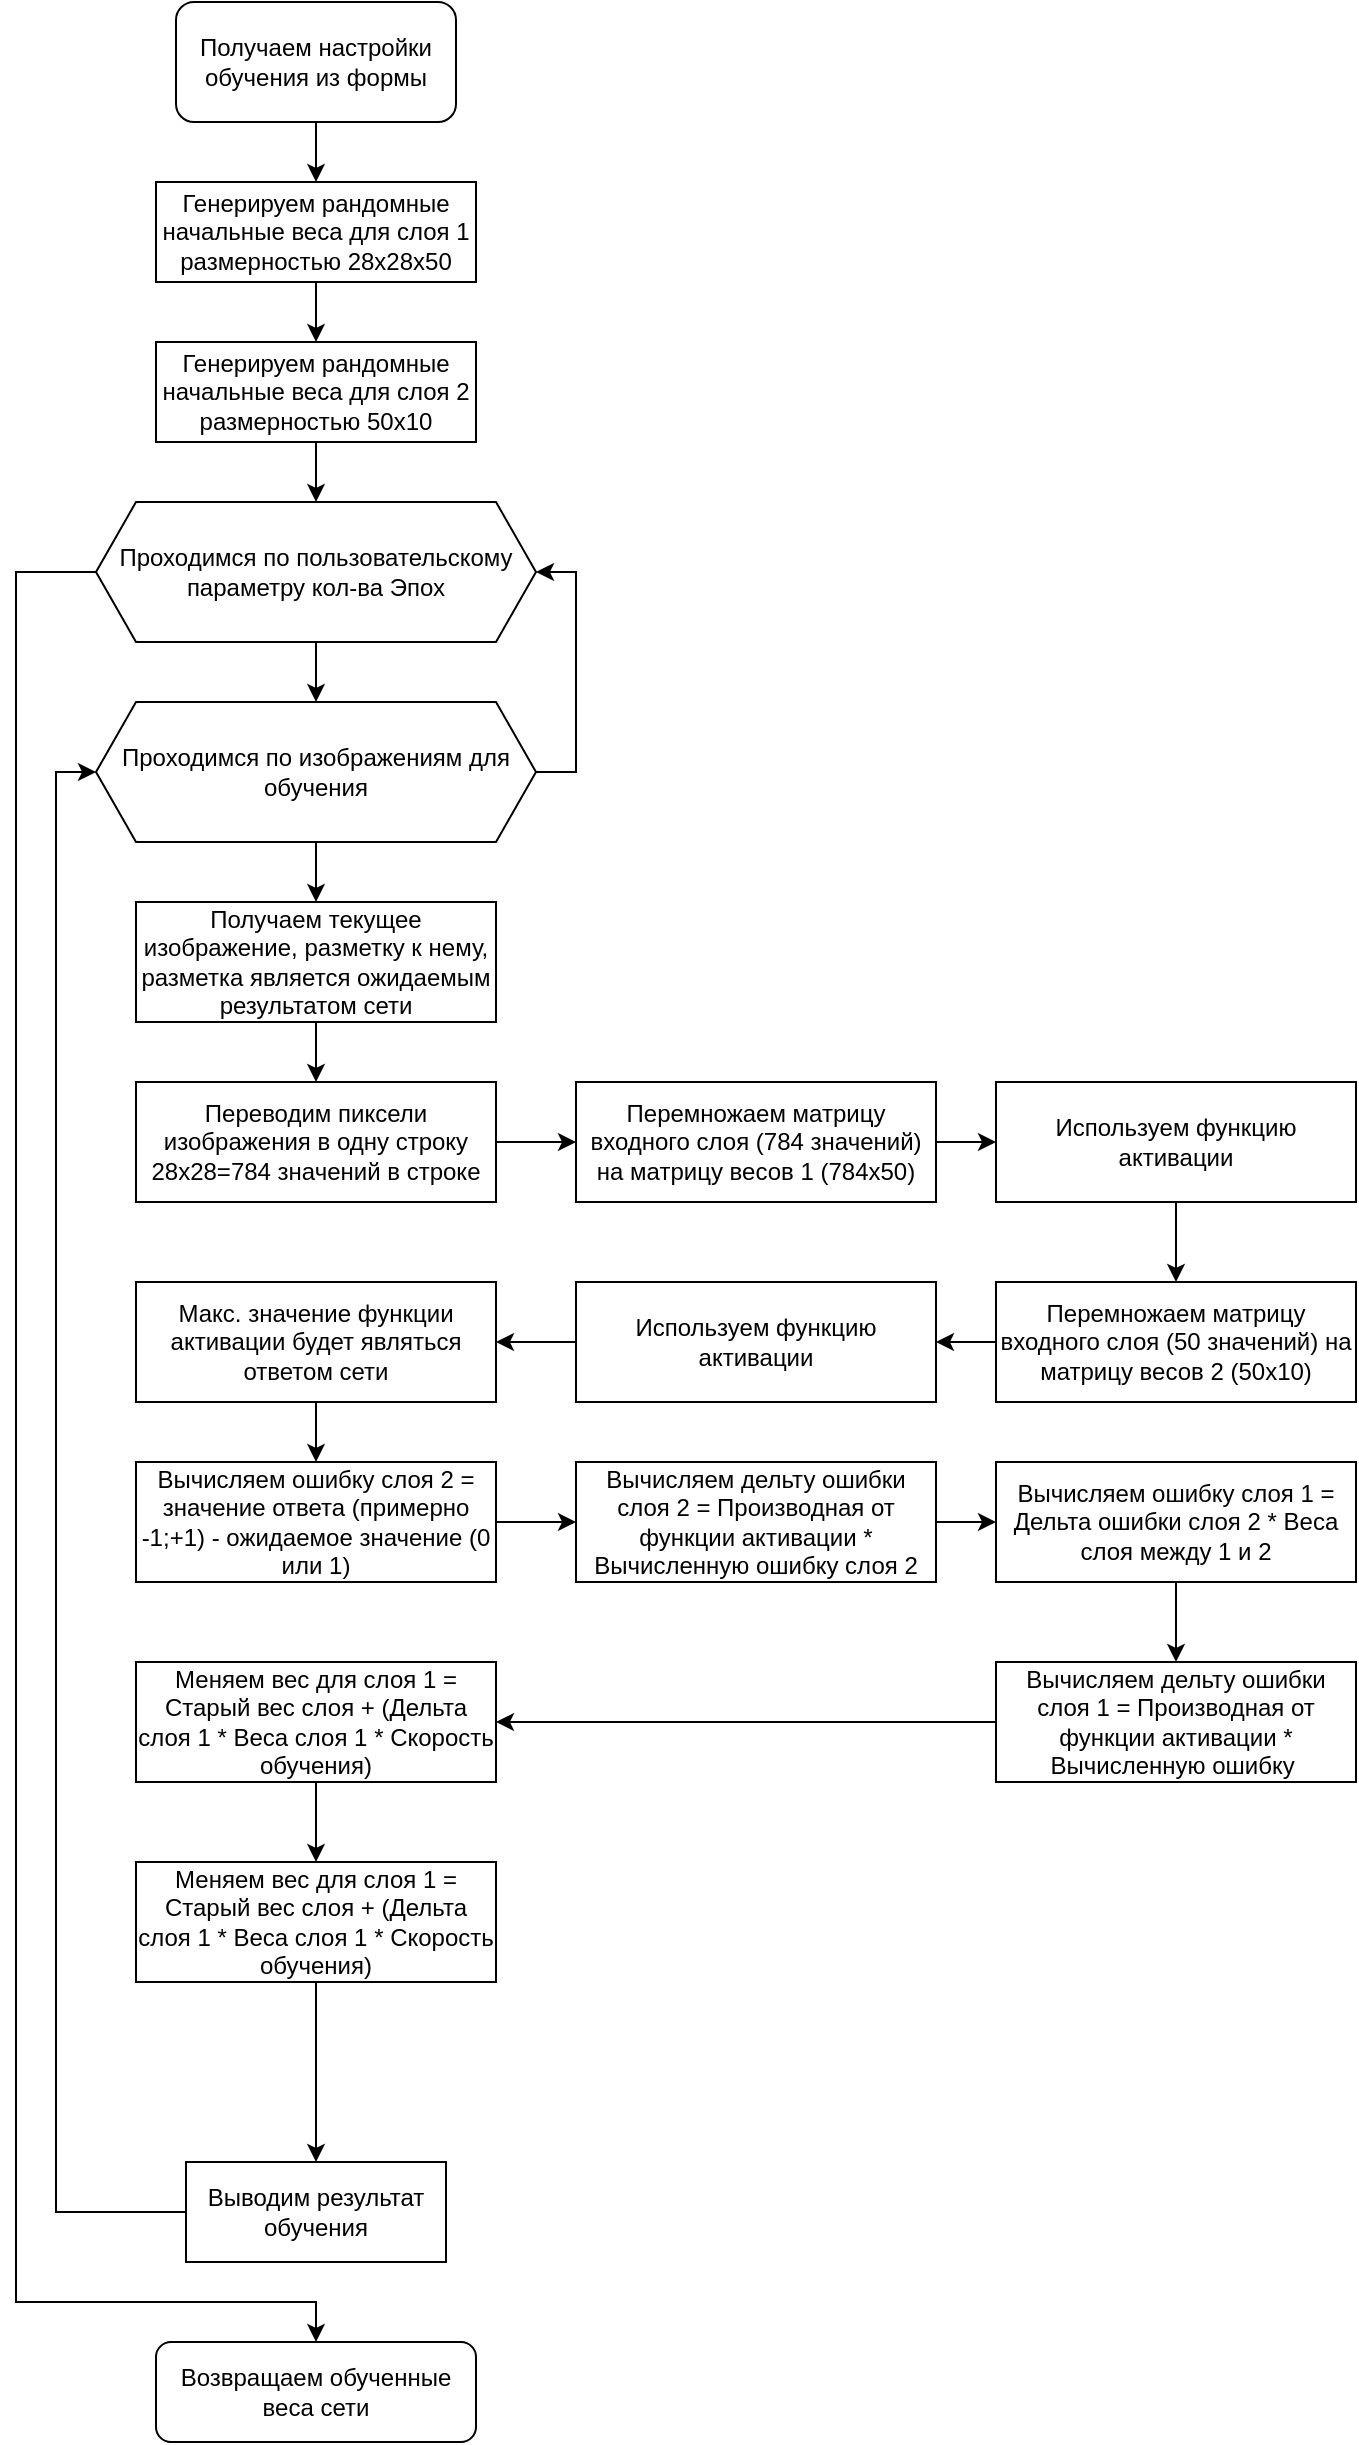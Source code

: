 <mxfile version="21.3.8" type="device">
  <diagram name="Страница 1" id="TB-QfNqUPNXfPgCj6M0s">
    <mxGraphModel dx="1290" dy="567" grid="1" gridSize="10" guides="1" tooltips="1" connect="1" arrows="1" fold="1" page="1" pageScale="1" pageWidth="3300" pageHeight="4681" math="0" shadow="0">
      <root>
        <mxCell id="0" />
        <mxCell id="1" parent="0" />
        <mxCell id="ySOe52zMafPQUvARHLGS-3" style="edgeStyle=orthogonalEdgeStyle;rounded=0;orthogonalLoop=1;jettySize=auto;html=1;entryX=0.5;entryY=0;entryDx=0;entryDy=0;" parent="1" source="ySOe52zMafPQUvARHLGS-1" target="ySOe52zMafPQUvARHLGS-2" edge="1">
          <mxGeometry relative="1" as="geometry" />
        </mxCell>
        <mxCell id="ySOe52zMafPQUvARHLGS-1" value="Получаем настройки обучения из формы" style="rounded=1;whiteSpace=wrap;html=1;" parent="1" vertex="1">
          <mxGeometry x="280" y="20" width="140" height="60" as="geometry" />
        </mxCell>
        <mxCell id="K5CmOBHkxwRnTYPt_BIr-2" style="edgeStyle=orthogonalEdgeStyle;rounded=0;orthogonalLoop=1;jettySize=auto;html=1;entryX=0.5;entryY=0;entryDx=0;entryDy=0;" edge="1" parent="1" source="ySOe52zMafPQUvARHLGS-2" target="K5CmOBHkxwRnTYPt_BIr-1">
          <mxGeometry relative="1" as="geometry" />
        </mxCell>
        <mxCell id="ySOe52zMafPQUvARHLGS-2" value="Генерируем рандомные начальные веса для слоя 1 размерностью&amp;nbsp;28х28х50" style="rounded=0;whiteSpace=wrap;html=1;" parent="1" vertex="1">
          <mxGeometry x="270" y="110" width="160" height="50" as="geometry" />
        </mxCell>
        <mxCell id="ySOe52zMafPQUvARHLGS-7" style="edgeStyle=orthogonalEdgeStyle;rounded=0;orthogonalLoop=1;jettySize=auto;html=1;" parent="1" source="ySOe52zMafPQUvARHLGS-4" target="ySOe52zMafPQUvARHLGS-6" edge="1">
          <mxGeometry relative="1" as="geometry" />
        </mxCell>
        <mxCell id="ySOe52zMafPQUvARHLGS-30" style="edgeStyle=orthogonalEdgeStyle;rounded=0;orthogonalLoop=1;jettySize=auto;html=1;entryX=0.5;entryY=0;entryDx=0;entryDy=0;" parent="1" source="ySOe52zMafPQUvARHLGS-4" target="ySOe52zMafPQUvARHLGS-27" edge="1">
          <mxGeometry relative="1" as="geometry">
            <Array as="points">
              <mxPoint x="200" y="305" />
              <mxPoint x="200" y="1170" />
              <mxPoint x="350" y="1170" />
            </Array>
          </mxGeometry>
        </mxCell>
        <mxCell id="ySOe52zMafPQUvARHLGS-4" value="Проходимся по пользовательскому параметру кол-ва Эпох" style="shape=hexagon;perimeter=hexagonPerimeter2;whiteSpace=wrap;html=1;fixedSize=1;" parent="1" vertex="1">
          <mxGeometry x="240" y="270" width="220" height="70" as="geometry" />
        </mxCell>
        <mxCell id="ySOe52zMafPQUvARHLGS-9" style="edgeStyle=orthogonalEdgeStyle;rounded=0;orthogonalLoop=1;jettySize=auto;html=1;entryX=0.5;entryY=0;entryDx=0;entryDy=0;" parent="1" source="ySOe52zMafPQUvARHLGS-6" target="ySOe52zMafPQUvARHLGS-8" edge="1">
          <mxGeometry relative="1" as="geometry" />
        </mxCell>
        <mxCell id="ySOe52zMafPQUvARHLGS-29" style="edgeStyle=orthogonalEdgeStyle;rounded=0;orthogonalLoop=1;jettySize=auto;html=1;entryX=1;entryY=0.5;entryDx=0;entryDy=0;" parent="1" source="ySOe52zMafPQUvARHLGS-6" target="ySOe52zMafPQUvARHLGS-4" edge="1">
          <mxGeometry relative="1" as="geometry">
            <Array as="points">
              <mxPoint x="480" y="405" />
              <mxPoint x="480" y="305" />
            </Array>
          </mxGeometry>
        </mxCell>
        <mxCell id="ySOe52zMafPQUvARHLGS-6" value="Проходимся по изображениям для обучения" style="shape=hexagon;perimeter=hexagonPerimeter2;whiteSpace=wrap;html=1;fixedSize=1;" parent="1" vertex="1">
          <mxGeometry x="240" y="370" width="220" height="70" as="geometry" />
        </mxCell>
        <mxCell id="ySOe52zMafPQUvARHLGS-11" style="edgeStyle=orthogonalEdgeStyle;rounded=0;orthogonalLoop=1;jettySize=auto;html=1;entryX=0.5;entryY=0;entryDx=0;entryDy=0;" parent="1" source="ySOe52zMafPQUvARHLGS-8" target="ySOe52zMafPQUvARHLGS-10" edge="1">
          <mxGeometry relative="1" as="geometry" />
        </mxCell>
        <mxCell id="ySOe52zMafPQUvARHLGS-8" value="Получаем текущее изображение, разметку к нему, разметка является ожидаемым результатом сети" style="rounded=0;whiteSpace=wrap;html=1;" parent="1" vertex="1">
          <mxGeometry x="260" y="470" width="180" height="60" as="geometry" />
        </mxCell>
        <mxCell id="K5CmOBHkxwRnTYPt_BIr-10" style="edgeStyle=orthogonalEdgeStyle;rounded=0;orthogonalLoop=1;jettySize=auto;html=1;entryX=0;entryY=0.5;entryDx=0;entryDy=0;" edge="1" parent="1" source="ySOe52zMafPQUvARHLGS-10" target="ySOe52zMafPQUvARHLGS-12">
          <mxGeometry relative="1" as="geometry" />
        </mxCell>
        <mxCell id="ySOe52zMafPQUvARHLGS-10" value="Переводим пиксели изображения в одну строку 28х28=784 значений в строке" style="rounded=0;whiteSpace=wrap;html=1;" parent="1" vertex="1">
          <mxGeometry x="260" y="560" width="180" height="60" as="geometry" />
        </mxCell>
        <mxCell id="K5CmOBHkxwRnTYPt_BIr-11" style="edgeStyle=orthogonalEdgeStyle;rounded=0;orthogonalLoop=1;jettySize=auto;html=1;exitX=1;exitY=0.5;exitDx=0;exitDy=0;entryX=0;entryY=0.5;entryDx=0;entryDy=0;" edge="1" parent="1" source="ySOe52zMafPQUvARHLGS-12" target="ySOe52zMafPQUvARHLGS-14">
          <mxGeometry relative="1" as="geometry" />
        </mxCell>
        <mxCell id="ySOe52zMafPQUvARHLGS-12" value="Перемножаем матрицу входного слоя (784 значений) на матрицу весов 1 (784х50)" style="rounded=0;whiteSpace=wrap;html=1;" parent="1" vertex="1">
          <mxGeometry x="480" y="560" width="180" height="60" as="geometry" />
        </mxCell>
        <mxCell id="K5CmOBHkxwRnTYPt_BIr-7" style="edgeStyle=orthogonalEdgeStyle;rounded=0;orthogonalLoop=1;jettySize=auto;html=1;entryX=0.5;entryY=0;entryDx=0;entryDy=0;" edge="1" parent="1" source="ySOe52zMafPQUvARHLGS-14" target="K5CmOBHkxwRnTYPt_BIr-6">
          <mxGeometry relative="1" as="geometry" />
        </mxCell>
        <mxCell id="ySOe52zMafPQUvARHLGS-14" value="Используем функцию активации" style="rounded=0;whiteSpace=wrap;html=1;" parent="1" vertex="1">
          <mxGeometry x="690" y="560" width="180" height="60" as="geometry" />
        </mxCell>
        <mxCell id="K5CmOBHkxwRnTYPt_BIr-13" style="edgeStyle=orthogonalEdgeStyle;rounded=0;orthogonalLoop=1;jettySize=auto;html=1;entryX=0.5;entryY=0;entryDx=0;entryDy=0;" edge="1" parent="1" source="ySOe52zMafPQUvARHLGS-16" target="ySOe52zMafPQUvARHLGS-18">
          <mxGeometry relative="1" as="geometry" />
        </mxCell>
        <mxCell id="ySOe52zMafPQUvARHLGS-16" value="Макс. значение функции активации будет являться ответом сети" style="rounded=0;whiteSpace=wrap;html=1;" parent="1" vertex="1">
          <mxGeometry x="260" y="660" width="180" height="60" as="geometry" />
        </mxCell>
        <mxCell id="K5CmOBHkxwRnTYPt_BIr-17" style="edgeStyle=orthogonalEdgeStyle;rounded=0;orthogonalLoop=1;jettySize=auto;html=1;entryX=0;entryY=0.5;entryDx=0;entryDy=0;" edge="1" parent="1" source="ySOe52zMafPQUvARHLGS-18" target="K5CmOBHkxwRnTYPt_BIr-14">
          <mxGeometry relative="1" as="geometry" />
        </mxCell>
        <mxCell id="ySOe52zMafPQUvARHLGS-18" value="Вычисляем ошибку слоя 2 = значение ответа (примерно -1;+1) - ожидаемое значение (0 или 1)" style="rounded=0;whiteSpace=wrap;html=1;" parent="1" vertex="1">
          <mxGeometry x="260" y="750" width="180" height="60" as="geometry" />
        </mxCell>
        <mxCell id="ySOe52zMafPQUvARHLGS-24" style="edgeStyle=orthogonalEdgeStyle;rounded=0;orthogonalLoop=1;jettySize=auto;html=1;entryX=0;entryY=0.5;entryDx=0;entryDy=0;" parent="1" source="ySOe52zMafPQUvARHLGS-22" target="ySOe52zMafPQUvARHLGS-6" edge="1">
          <mxGeometry relative="1" as="geometry">
            <Array as="points">
              <mxPoint x="220" y="1125" />
              <mxPoint x="220" y="405" />
            </Array>
          </mxGeometry>
        </mxCell>
        <mxCell id="ySOe52zMafPQUvARHLGS-22" value="Выводим результат обучения" style="rounded=0;whiteSpace=wrap;html=1;" parent="1" vertex="1">
          <mxGeometry x="285" y="1100" width="130" height="50" as="geometry" />
        </mxCell>
        <mxCell id="ySOe52zMafPQUvARHLGS-27" value="Возвращаем обученные веса сети" style="rounded=1;whiteSpace=wrap;html=1;" parent="1" vertex="1">
          <mxGeometry x="270" y="1190" width="160" height="50" as="geometry" />
        </mxCell>
        <mxCell id="K5CmOBHkxwRnTYPt_BIr-3" style="edgeStyle=orthogonalEdgeStyle;rounded=0;orthogonalLoop=1;jettySize=auto;html=1;exitX=0.5;exitY=1;exitDx=0;exitDy=0;entryX=0.5;entryY=0;entryDx=0;entryDy=0;" edge="1" parent="1" source="K5CmOBHkxwRnTYPt_BIr-1" target="ySOe52zMafPQUvARHLGS-4">
          <mxGeometry relative="1" as="geometry" />
        </mxCell>
        <mxCell id="K5CmOBHkxwRnTYPt_BIr-1" value="Генерируем рандомные начальные веса для слоя 2 размерностью 50х10" style="rounded=0;whiteSpace=wrap;html=1;" vertex="1" parent="1">
          <mxGeometry x="270" y="190" width="160" height="50" as="geometry" />
        </mxCell>
        <mxCell id="K5CmOBHkxwRnTYPt_BIr-9" style="edgeStyle=orthogonalEdgeStyle;rounded=0;orthogonalLoop=1;jettySize=auto;html=1;entryX=1;entryY=0.5;entryDx=0;entryDy=0;" edge="1" parent="1" source="K5CmOBHkxwRnTYPt_BIr-6" target="K5CmOBHkxwRnTYPt_BIr-8">
          <mxGeometry relative="1" as="geometry" />
        </mxCell>
        <mxCell id="K5CmOBHkxwRnTYPt_BIr-6" value="Перемножаем матрицу входного слоя (50 значений) на матрицу весов 2 (50х10)" style="rounded=0;whiteSpace=wrap;html=1;" vertex="1" parent="1">
          <mxGeometry x="690" y="660" width="180" height="60" as="geometry" />
        </mxCell>
        <mxCell id="K5CmOBHkxwRnTYPt_BIr-12" style="edgeStyle=orthogonalEdgeStyle;rounded=0;orthogonalLoop=1;jettySize=auto;html=1;entryX=1;entryY=0.5;entryDx=0;entryDy=0;" edge="1" parent="1" source="K5CmOBHkxwRnTYPt_BIr-8" target="ySOe52zMafPQUvARHLGS-16">
          <mxGeometry relative="1" as="geometry" />
        </mxCell>
        <mxCell id="K5CmOBHkxwRnTYPt_BIr-8" value="Используем функцию активации" style="rounded=0;whiteSpace=wrap;html=1;" vertex="1" parent="1">
          <mxGeometry x="480" y="660" width="180" height="60" as="geometry" />
        </mxCell>
        <mxCell id="K5CmOBHkxwRnTYPt_BIr-18" style="edgeStyle=orthogonalEdgeStyle;rounded=0;orthogonalLoop=1;jettySize=auto;html=1;entryX=0;entryY=0.5;entryDx=0;entryDy=0;" edge="1" parent="1" source="K5CmOBHkxwRnTYPt_BIr-14" target="K5CmOBHkxwRnTYPt_BIr-16">
          <mxGeometry relative="1" as="geometry" />
        </mxCell>
        <mxCell id="K5CmOBHkxwRnTYPt_BIr-14" value="Вычисляем дельту ошибки слоя 2 = Производная от функции активации * Вычисленную ошибку слоя 2" style="rounded=0;whiteSpace=wrap;html=1;" vertex="1" parent="1">
          <mxGeometry x="480" y="750" width="180" height="60" as="geometry" />
        </mxCell>
        <mxCell id="K5CmOBHkxwRnTYPt_BIr-20" style="edgeStyle=orthogonalEdgeStyle;rounded=0;orthogonalLoop=1;jettySize=auto;html=1;entryX=0.5;entryY=0;entryDx=0;entryDy=0;" edge="1" parent="1" source="K5CmOBHkxwRnTYPt_BIr-16" target="K5CmOBHkxwRnTYPt_BIr-19">
          <mxGeometry relative="1" as="geometry" />
        </mxCell>
        <mxCell id="K5CmOBHkxwRnTYPt_BIr-16" value="Вычисляем ошибку слоя 1 = Дельта ошибки слоя 2 * Веса слоя между 1 и 2" style="rounded=0;whiteSpace=wrap;html=1;" vertex="1" parent="1">
          <mxGeometry x="690" y="750" width="180" height="60" as="geometry" />
        </mxCell>
        <mxCell id="K5CmOBHkxwRnTYPt_BIr-24" style="edgeStyle=orthogonalEdgeStyle;rounded=0;orthogonalLoop=1;jettySize=auto;html=1;entryX=1;entryY=0.5;entryDx=0;entryDy=0;" edge="1" parent="1" source="K5CmOBHkxwRnTYPt_BIr-19" target="K5CmOBHkxwRnTYPt_BIr-23">
          <mxGeometry relative="1" as="geometry" />
        </mxCell>
        <mxCell id="K5CmOBHkxwRnTYPt_BIr-19" value="Вычисляем дельту ошибки слоя 1 = Производная от функции активации * Вычисленную ошибку&amp;nbsp;" style="rounded=0;whiteSpace=wrap;html=1;" vertex="1" parent="1">
          <mxGeometry x="690" y="850" width="180" height="60" as="geometry" />
        </mxCell>
        <mxCell id="K5CmOBHkxwRnTYPt_BIr-26" style="edgeStyle=orthogonalEdgeStyle;rounded=0;orthogonalLoop=1;jettySize=auto;html=1;entryX=0.5;entryY=0;entryDx=0;entryDy=0;" edge="1" parent="1" source="K5CmOBHkxwRnTYPt_BIr-23" target="K5CmOBHkxwRnTYPt_BIr-25">
          <mxGeometry relative="1" as="geometry" />
        </mxCell>
        <mxCell id="K5CmOBHkxwRnTYPt_BIr-23" value="Меняем вес для слоя 1 = Старый вес слоя + (Дельта слоя 1 * Веса слоя 1 * Скорость обучения)" style="rounded=0;whiteSpace=wrap;html=1;" vertex="1" parent="1">
          <mxGeometry x="260" y="850" width="180" height="60" as="geometry" />
        </mxCell>
        <mxCell id="K5CmOBHkxwRnTYPt_BIr-27" style="edgeStyle=orthogonalEdgeStyle;rounded=0;orthogonalLoop=1;jettySize=auto;html=1;entryX=0.5;entryY=0;entryDx=0;entryDy=0;" edge="1" parent="1" source="K5CmOBHkxwRnTYPt_BIr-25" target="ySOe52zMafPQUvARHLGS-22">
          <mxGeometry relative="1" as="geometry" />
        </mxCell>
        <mxCell id="K5CmOBHkxwRnTYPt_BIr-25" value="Меняем вес для слоя 1 = Старый вес слоя + (Дельта слоя 1 * Веса слоя 1 * Скорость обучения)" style="rounded=0;whiteSpace=wrap;html=1;" vertex="1" parent="1">
          <mxGeometry x="260" y="950" width="180" height="60" as="geometry" />
        </mxCell>
      </root>
    </mxGraphModel>
  </diagram>
</mxfile>
